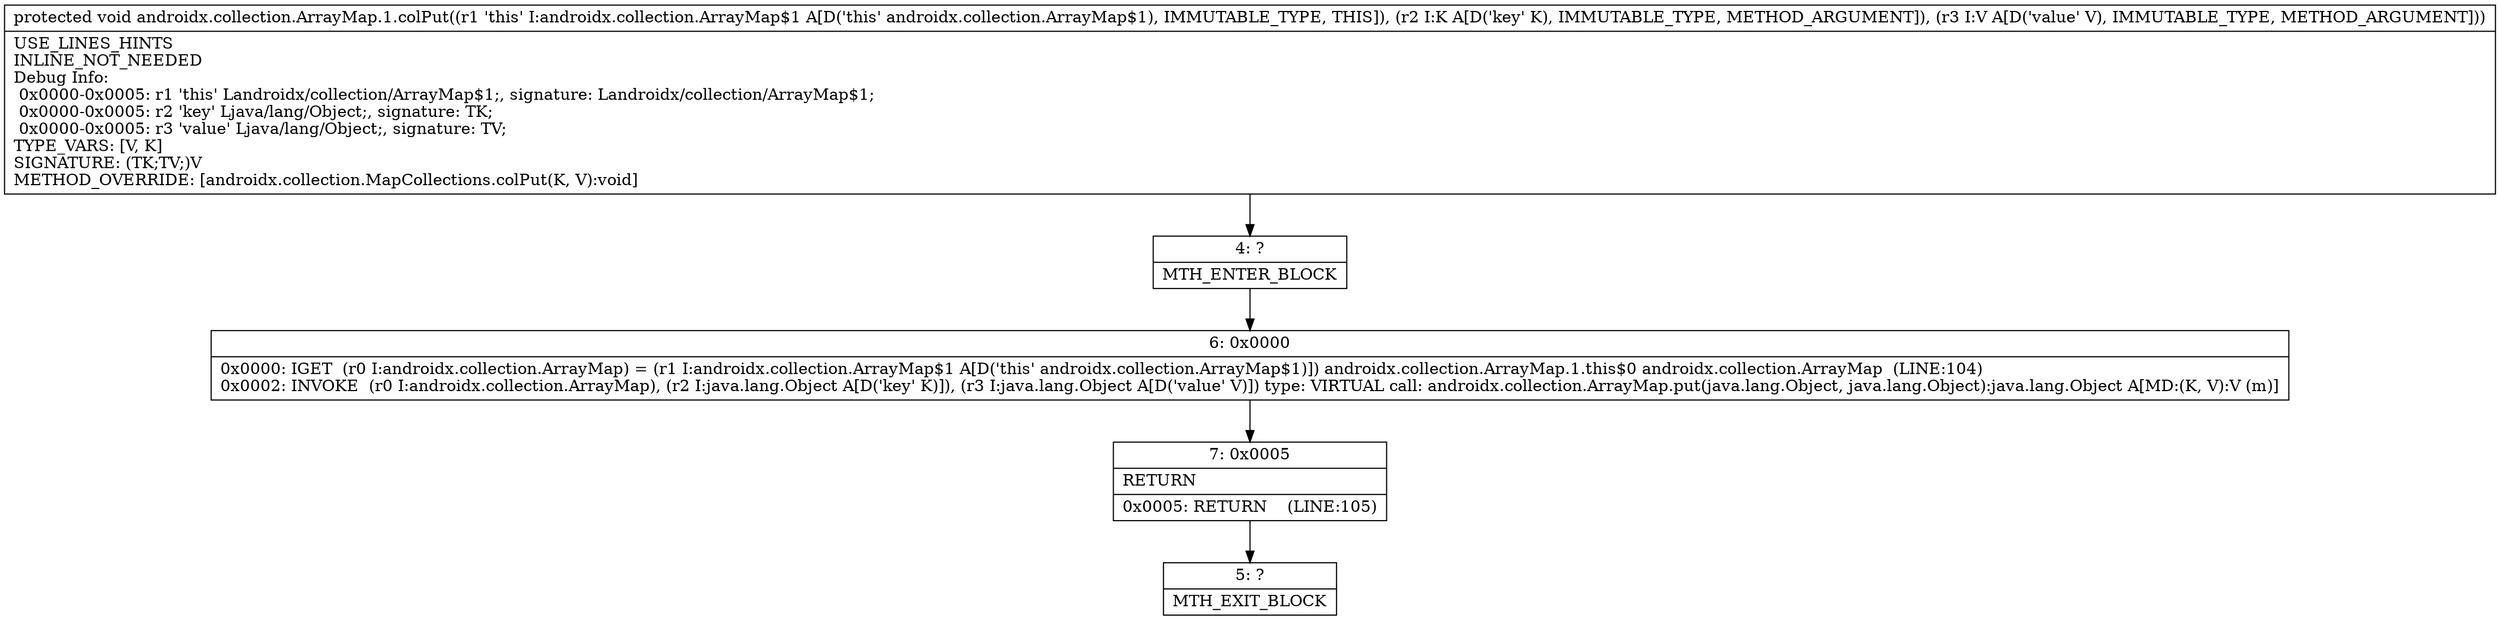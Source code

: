 digraph "CFG forandroidx.collection.ArrayMap.1.colPut(Ljava\/lang\/Object;Ljava\/lang\/Object;)V" {
Node_4 [shape=record,label="{4\:\ ?|MTH_ENTER_BLOCK\l}"];
Node_6 [shape=record,label="{6\:\ 0x0000|0x0000: IGET  (r0 I:androidx.collection.ArrayMap) = (r1 I:androidx.collection.ArrayMap$1 A[D('this' androidx.collection.ArrayMap$1)]) androidx.collection.ArrayMap.1.this$0 androidx.collection.ArrayMap  (LINE:104)\l0x0002: INVOKE  (r0 I:androidx.collection.ArrayMap), (r2 I:java.lang.Object A[D('key' K)]), (r3 I:java.lang.Object A[D('value' V)]) type: VIRTUAL call: androidx.collection.ArrayMap.put(java.lang.Object, java.lang.Object):java.lang.Object A[MD:(K, V):V (m)]\l}"];
Node_7 [shape=record,label="{7\:\ 0x0005|RETURN\l|0x0005: RETURN    (LINE:105)\l}"];
Node_5 [shape=record,label="{5\:\ ?|MTH_EXIT_BLOCK\l}"];
MethodNode[shape=record,label="{protected void androidx.collection.ArrayMap.1.colPut((r1 'this' I:androidx.collection.ArrayMap$1 A[D('this' androidx.collection.ArrayMap$1), IMMUTABLE_TYPE, THIS]), (r2 I:K A[D('key' K), IMMUTABLE_TYPE, METHOD_ARGUMENT]), (r3 I:V A[D('value' V), IMMUTABLE_TYPE, METHOD_ARGUMENT]))  | USE_LINES_HINTS\lINLINE_NOT_NEEDED\lDebug Info:\l  0x0000\-0x0005: r1 'this' Landroidx\/collection\/ArrayMap$1;, signature: Landroidx\/collection\/ArrayMap$1;\l  0x0000\-0x0005: r2 'key' Ljava\/lang\/Object;, signature: TK;\l  0x0000\-0x0005: r3 'value' Ljava\/lang\/Object;, signature: TV;\lTYPE_VARS: [V, K]\lSIGNATURE: (TK;TV;)V\lMETHOD_OVERRIDE: [androidx.collection.MapCollections.colPut(K, V):void]\l}"];
MethodNode -> Node_4;Node_4 -> Node_6;
Node_6 -> Node_7;
Node_7 -> Node_5;
}

